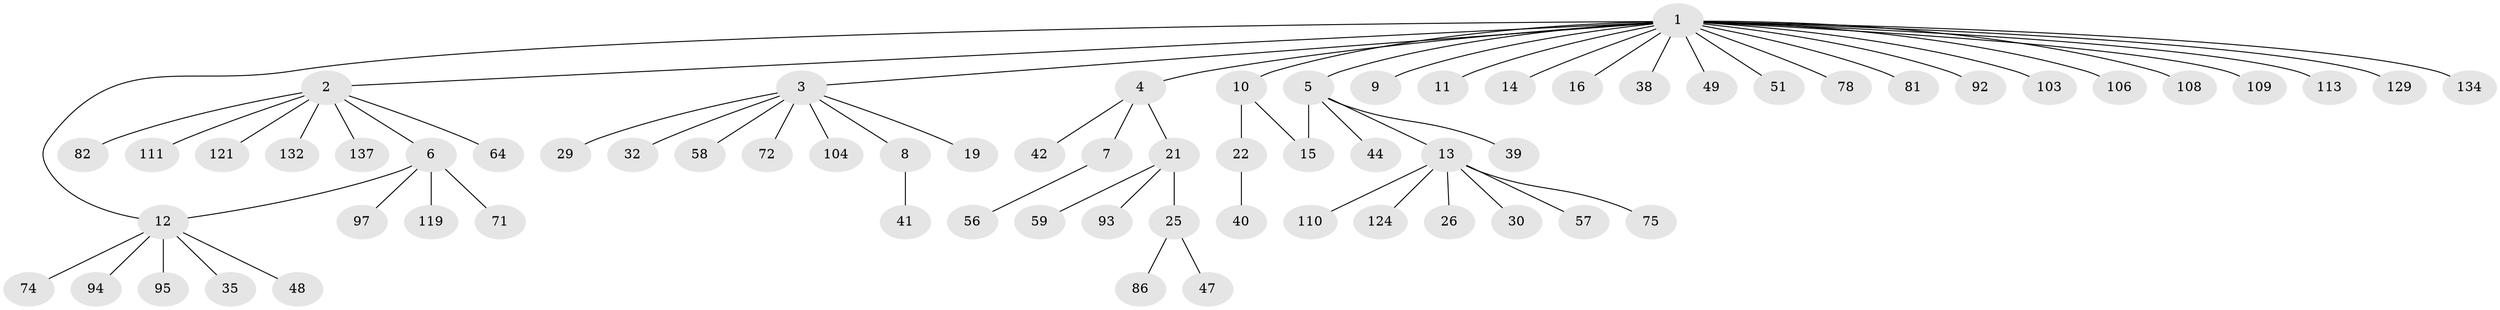 // original degree distribution, {24: 0.0072992700729927005, 8: 0.021897810218978103, 4: 0.029197080291970802, 17: 0.0072992700729927005, 6: 0.0072992700729927005, 2: 0.20437956204379562, 1: 0.6642335766423357, 9: 0.0072992700729927005, 7: 0.021897810218978103, 5: 0.0072992700729927005, 3: 0.021897810218978103}
// Generated by graph-tools (version 1.1) at 2025/14/03/09/25 04:14:23]
// undirected, 68 vertices, 69 edges
graph export_dot {
graph [start="1"]
  node [color=gray90,style=filled];
  1;
  2;
  3;
  4;
  5 [super="+54+61+62+76+100+125+126+65+37+33+46+24"];
  6 [super="+18"];
  7 [super="+43+73+84+102+112+128"];
  8;
  9;
  10 [super="+53+52+31+23+66+91"];
  11;
  12 [super="+28+17"];
  13;
  14;
  15 [super="+36+67+70"];
  16;
  19 [super="+90"];
  21;
  22;
  25 [super="+34+27"];
  26;
  29;
  30;
  32 [super="+116"];
  35;
  38;
  39;
  40;
  41 [super="+105"];
  42;
  44;
  47 [super="+89"];
  48 [super="+117"];
  49;
  51 [super="+101"];
  56;
  57;
  58;
  59;
  64;
  71;
  72 [super="+115"];
  74 [super="+107"];
  75;
  78;
  81;
  82 [super="+83"];
  86;
  92;
  93;
  94 [super="+98+123"];
  95 [super="+131"];
  97 [super="+120"];
  103;
  104;
  106;
  108;
  109;
  110;
  111;
  113;
  119;
  121;
  124;
  129;
  132;
  134;
  137;
  1 -- 2;
  1 -- 3;
  1 -- 4;
  1 -- 5;
  1 -- 9;
  1 -- 10 [weight=2];
  1 -- 11;
  1 -- 14;
  1 -- 16;
  1 -- 38;
  1 -- 49;
  1 -- 51;
  1 -- 78;
  1 -- 81;
  1 -- 92;
  1 -- 103;
  1 -- 106;
  1 -- 108;
  1 -- 109;
  1 -- 113;
  1 -- 129;
  1 -- 134;
  1 -- 12;
  2 -- 6;
  2 -- 64;
  2 -- 82;
  2 -- 111;
  2 -- 121;
  2 -- 132;
  2 -- 137;
  3 -- 8;
  3 -- 19;
  3 -- 29;
  3 -- 32;
  3 -- 58;
  3 -- 72;
  3 -- 104;
  4 -- 7;
  4 -- 21;
  4 -- 42;
  5 -- 13;
  5 -- 15;
  5 -- 39;
  5 -- 44;
  6 -- 12;
  6 -- 71;
  6 -- 97;
  6 -- 119;
  7 -- 56;
  8 -- 41;
  10 -- 15;
  10 -- 22;
  12 -- 48;
  12 -- 74;
  12 -- 94;
  12 -- 95;
  12 -- 35;
  13 -- 26;
  13 -- 30;
  13 -- 57;
  13 -- 75;
  13 -- 110;
  13 -- 124;
  21 -- 25;
  21 -- 59;
  21 -- 93;
  22 -- 40;
  25 -- 47;
  25 -- 86;
}
